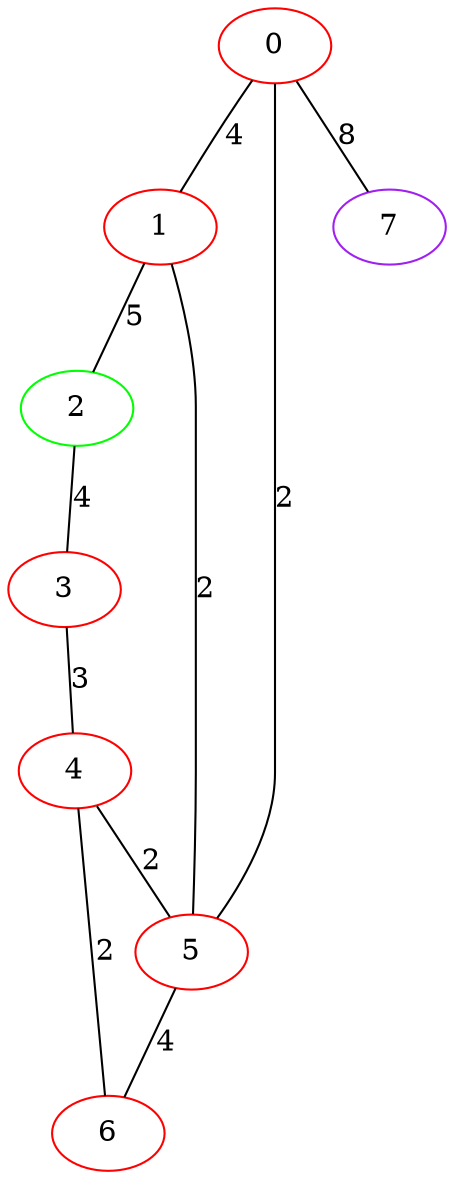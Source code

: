 graph "" {
0 [color=red, weight=1];
1 [color=red, weight=1];
2 [color=green, weight=2];
3 [color=red, weight=1];
4 [color=red, weight=1];
5 [color=red, weight=1];
6 [color=red, weight=1];
7 [color=purple, weight=4];
0 -- 1  [key=0, label=4];
0 -- 5  [key=0, label=2];
0 -- 7  [key=0, label=8];
1 -- 2  [key=0, label=5];
1 -- 5  [key=0, label=2];
2 -- 3  [key=0, label=4];
3 -- 4  [key=0, label=3];
4 -- 5  [key=0, label=2];
4 -- 6  [key=0, label=2];
5 -- 6  [key=0, label=4];
}

